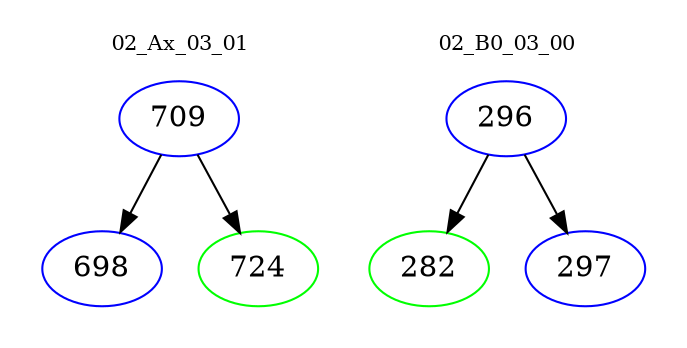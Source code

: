 digraph{
subgraph cluster_0 {
color = white
label = "02_Ax_03_01";
fontsize=10;
T0_709 [label="709", color="blue"]
T0_709 -> T0_698 [color="black"]
T0_698 [label="698", color="blue"]
T0_709 -> T0_724 [color="black"]
T0_724 [label="724", color="green"]
}
subgraph cluster_1 {
color = white
label = "02_B0_03_00";
fontsize=10;
T1_296 [label="296", color="blue"]
T1_296 -> T1_282 [color="black"]
T1_282 [label="282", color="green"]
T1_296 -> T1_297 [color="black"]
T1_297 [label="297", color="blue"]
}
}

